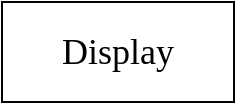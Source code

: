 <mxfile version="21.5.0" type="github">
  <diagram name="第 1 页" id="bnim70iv4dQA_bCJrnJs">
    <mxGraphModel dx="2019" dy="1156" grid="1" gridSize="10" guides="1" tooltips="1" connect="1" arrows="1" fold="1" page="1" pageScale="1" pageWidth="2000" pageHeight="1169" math="0" shadow="0">
      <root>
        <mxCell id="0" />
        <mxCell id="1" parent="0" />
        <mxCell id="223TXKhGHbjzBC68XGqH-1" value="Display" style="rounded=0;whiteSpace=wrap;html=1;fontFamily=Verdana;fontSize=18;" parent="1" vertex="1">
          <mxGeometry x="870" y="440" width="116" height="50" as="geometry" />
        </mxCell>
      </root>
    </mxGraphModel>
  </diagram>
</mxfile>
